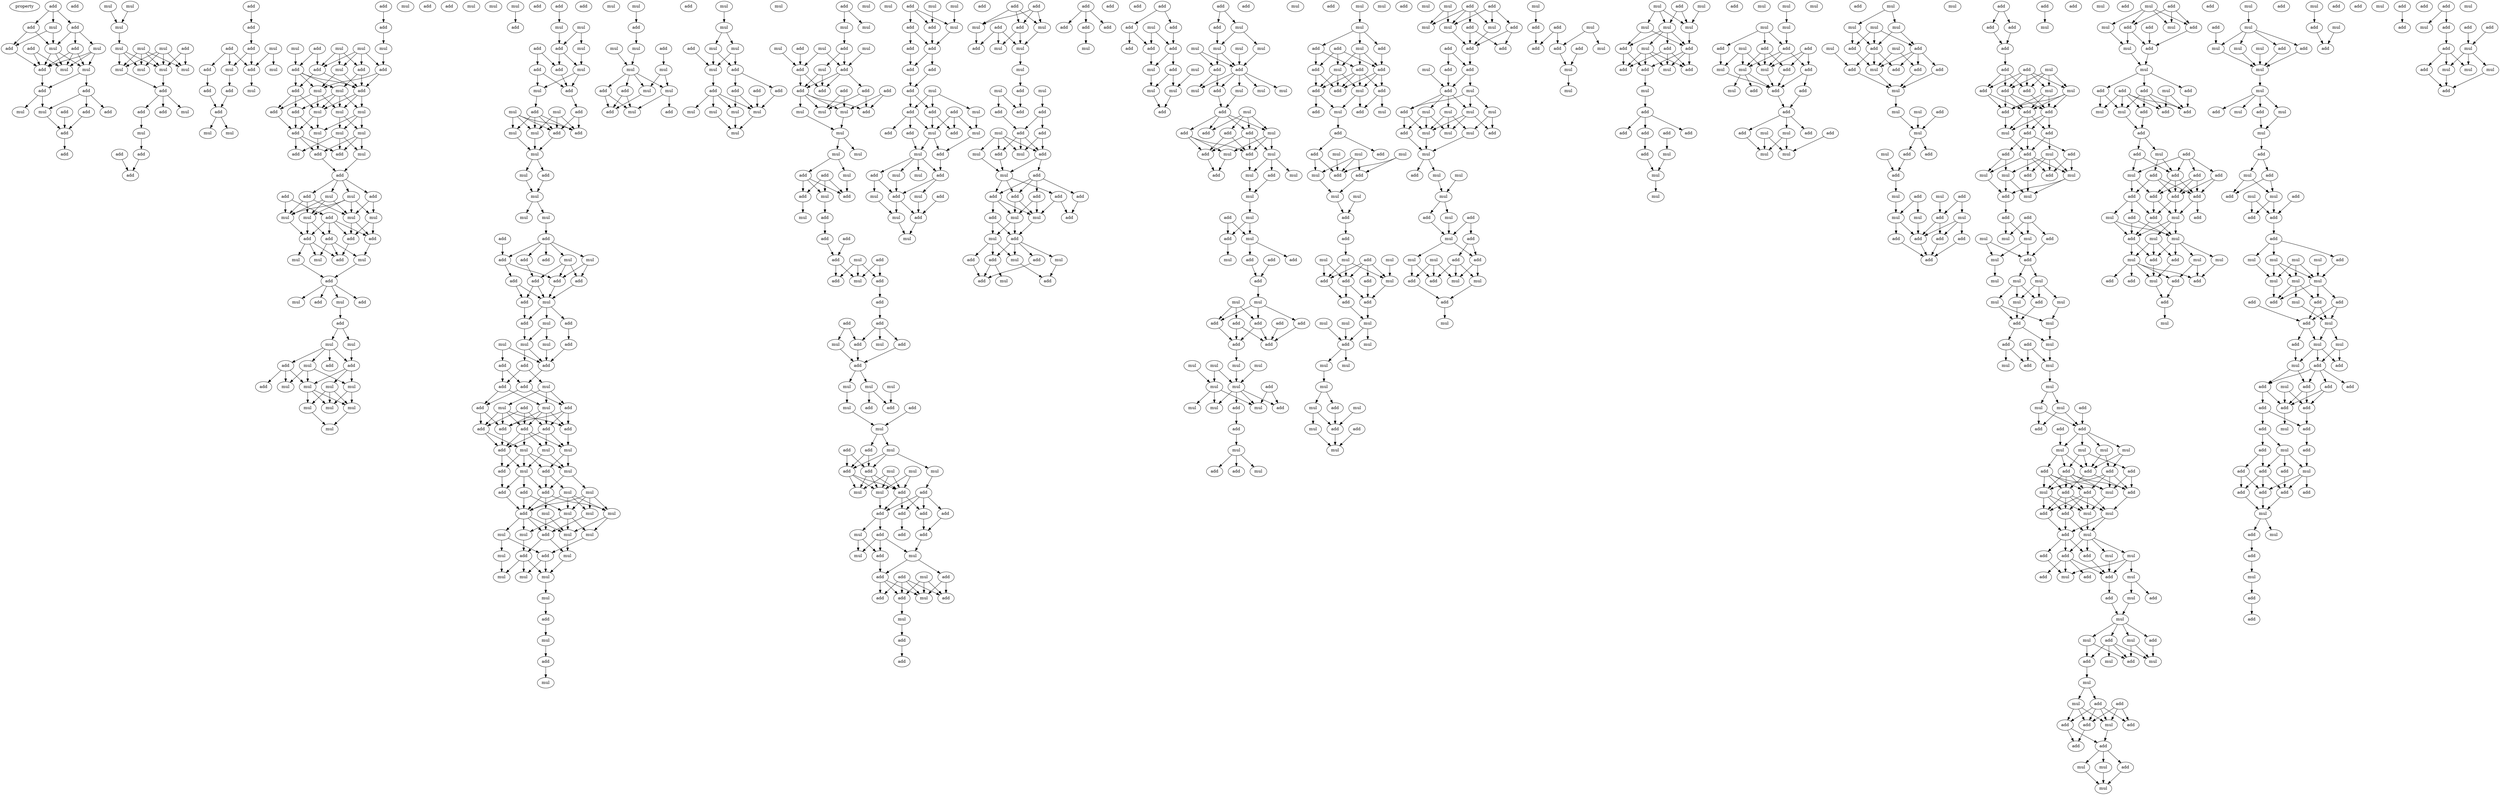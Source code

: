 digraph {
    node [fontcolor=black]
    property [mul=2,lf=1.8]
    0 [ label = add ];
    1 [ label = add ];
    2 [ label = mul ];
    3 [ label = add ];
    4 [ label = add ];
    5 [ label = add ];
    6 [ label = add ];
    7 [ label = mul ];
    8 [ label = mul ];
    9 [ label = add ];
    10 [ label = mul ];
    11 [ label = mul ];
    12 [ label = add ];
    13 [ label = add ];
    14 [ label = add ];
    15 [ label = mul ];
    16 [ label = mul ];
    17 [ label = add ];
    18 [ label = add ];
    19 [ label = add ];
    20 [ label = add ];
    21 [ label = add ];
    22 [ label = mul ];
    23 [ label = mul ];
    24 [ label = mul ];
    25 [ label = mul ];
    26 [ label = mul ];
    27 [ label = mul ];
    28 [ label = add ];
    29 [ label = mul ];
    30 [ label = mul ];
    31 [ label = mul ];
    32 [ label = mul ];
    33 [ label = add ];
    34 [ label = add ];
    35 [ label = add ];
    36 [ label = mul ];
    37 [ label = mul ];
    38 [ label = add ];
    39 [ label = add ];
    40 [ label = add ];
    41 [ label = add ];
    42 [ label = add ];
    43 [ label = add ];
    44 [ label = add ];
    45 [ label = mul ];
    46 [ label = add ];
    47 [ label = add ];
    48 [ label = mul ];
    49 [ label = mul ];
    50 [ label = mul ];
    51 [ label = add ];
    52 [ label = add ];
    53 [ label = add ];
    54 [ label = add ];
    55 [ label = mul ];
    56 [ label = mul ];
    57 [ label = add ];
    58 [ label = mul ];
    59 [ label = add ];
    60 [ label = mul ];
    61 [ label = mul ];
    62 [ label = mul ];
    63 [ label = add ];
    64 [ label = mul ];
    65 [ label = add ];
    66 [ label = add ];
    67 [ label = mul ];
    68 [ label = add ];
    69 [ label = add ];
    70 [ label = add ];
    71 [ label = mul ];
    72 [ label = add ];
    73 [ label = mul ];
    74 [ label = add ];
    75 [ label = mul ];
    76 [ label = mul ];
    77 [ label = mul ];
    78 [ label = add ];
    79 [ label = mul ];
    80 [ label = add ];
    81 [ label = mul ];
    82 [ label = mul ];
    83 [ label = mul ];
    84 [ label = add ];
    85 [ label = add ];
    86 [ label = add ];
    87 [ label = add ];
    88 [ label = add ];
    89 [ label = mul ];
    90 [ label = add ];
    91 [ label = add ];
    92 [ label = mul ];
    93 [ label = mul ];
    94 [ label = mul ];
    95 [ label = mul ];
    96 [ label = add ];
    97 [ label = mul ];
    98 [ label = add ];
    99 [ label = add ];
    100 [ label = add ];
    101 [ label = add ];
    102 [ label = mul ];
    103 [ label = mul ];
    104 [ label = mul ];
    105 [ label = add ];
    106 [ label = add ];
    107 [ label = mul ];
    108 [ label = add ];
    109 [ label = mul ];
    110 [ label = add ];
    111 [ label = add ];
    112 [ label = add ];
    113 [ label = mul ];
    114 [ label = mul ];
    115 [ label = add ];
    116 [ label = mul ];
    117 [ label = add ];
    118 [ label = add ];
    119 [ label = mul ];
    120 [ label = mul ];
    121 [ label = mul ];
    122 [ label = add ];
    123 [ label = mul ];
    124 [ label = mul ];
    125 [ label = mul ];
    126 [ label = mul ];
    127 [ label = mul ];
    128 [ label = mul ];
    129 [ label = mul ];
    130 [ label = mul ];
    131 [ label = add ];
    132 [ label = add ];
    133 [ label = add ];
    134 [ label = mul ];
    135 [ label = mul ];
    136 [ label = add ];
    137 [ label = add ];
    138 [ label = add ];
    139 [ label = mul ];
    140 [ label = mul ];
    141 [ label = add ];
    142 [ label = add ];
    143 [ label = add ];
    144 [ label = mul ];
    145 [ label = add ];
    146 [ label = mul ];
    147 [ label = add ];
    148 [ label = mul ];
    149 [ label = add ];
    150 [ label = mul ];
    151 [ label = add ];
    152 [ label = mul ];
    153 [ label = mul ];
    154 [ label = mul ];
    155 [ label = add ];
    156 [ label = mul ];
    157 [ label = mul ];
    158 [ label = mul ];
    159 [ label = add ];
    160 [ label = add ];
    161 [ label = add ];
    162 [ label = mul ];
    163 [ label = mul ];
    164 [ label = add ];
    165 [ label = add ];
    166 [ label = add ];
    167 [ label = add ];
    168 [ label = add ];
    169 [ label = add ];
    170 [ label = add ];
    171 [ label = mul ];
    172 [ label = mul ];
    173 [ label = add ];
    174 [ label = add ];
    175 [ label = mul ];
    176 [ label = add ];
    177 [ label = mul ];
    178 [ label = mul ];
    179 [ label = add ];
    180 [ label = add ];
    181 [ label = add ];
    182 [ label = add ];
    183 [ label = mul ];
    184 [ label = add ];
    185 [ label = add ];
    186 [ label = mul ];
    187 [ label = mul ];
    188 [ label = add ];
    189 [ label = add ];
    190 [ label = add ];
    191 [ label = add ];
    192 [ label = add ];
    193 [ label = add ];
    194 [ label = add ];
    195 [ label = mul ];
    196 [ label = add ];
    197 [ label = mul ];
    198 [ label = mul ];
    199 [ label = mul ];
    200 [ label = add ];
    201 [ label = add ];
    202 [ label = mul ];
    203 [ label = add ];
    204 [ label = add ];
    205 [ label = add ];
    206 [ label = mul ];
    207 [ label = mul ];
    208 [ label = mul ];
    209 [ label = add ];
    210 [ label = mul ];
    211 [ label = mul ];
    212 [ label = mul ];
    213 [ label = mul ];
    214 [ label = mul ];
    215 [ label = mul ];
    216 [ label = add ];
    217 [ label = mul ];
    218 [ label = add ];
    219 [ label = mul ];
    220 [ label = add ];
    221 [ label = mul ];
    222 [ label = mul ];
    223 [ label = mul ];
    224 [ label = mul ];
    225 [ label = mul ];
    226 [ label = add ];
    227 [ label = mul ];
    228 [ label = mul ];
    229 [ label = mul ];
    230 [ label = add ];
    231 [ label = add ];
    232 [ label = add ];
    233 [ label = mul ];
    234 [ label = add ];
    235 [ label = mul ];
    236 [ label = mul ];
    237 [ label = mul ];
    238 [ label = mul ];
    239 [ label = add ];
    240 [ label = add ];
    241 [ label = mul ];
    242 [ label = mul ];
    243 [ label = mul ];
    244 [ label = add ];
    245 [ label = mul ];
    246 [ label = add ];
    247 [ label = mul ];
    248 [ label = add ];
    249 [ label = mul ];
    250 [ label = mul ];
    251 [ label = add ];
    252 [ label = mul ];
    253 [ label = add ];
    254 [ label = add ];
    255 [ label = add ];
    256 [ label = add ];
    257 [ label = mul ];
    258 [ label = mul ];
    259 [ label = mul ];
    260 [ label = mul ];
    261 [ label = mul ];
    262 [ label = mul ];
    263 [ label = add ];
    264 [ label = mul ];
    265 [ label = mul ];
    266 [ label = mul ];
    267 [ label = mul ];
    268 [ label = add ];
    269 [ label = add ];
    270 [ label = mul ];
    271 [ label = add ];
    272 [ label = add ];
    273 [ label = mul ];
    274 [ label = add ];
    275 [ label = add ];
    276 [ label = add ];
    277 [ label = add ];
    278 [ label = add ];
    279 [ label = mul ];
    280 [ label = mul ];
    281 [ label = add ];
    282 [ label = mul ];
    283 [ label = mul ];
    284 [ label = mul ];
    285 [ label = mul ];
    286 [ label = mul ];
    287 [ label = add ];
    288 [ label = add ];
    289 [ label = add ];
    290 [ label = add ];
    291 [ label = mul ];
    292 [ label = mul ];
    293 [ label = add ];
    294 [ label = add ];
    295 [ label = add ];
    296 [ label = add ];
    297 [ label = add ];
    298 [ label = mul ];
    299 [ label = mul ];
    300 [ label = add ];
    301 [ label = add ];
    302 [ label = mul ];
    303 [ label = add ];
    304 [ label = add ];
    305 [ label = add ];
    306 [ label = add ];
    307 [ label = add ];
    308 [ label = mul ];
    309 [ label = mul ];
    310 [ label = add ];
    311 [ label = mul ];
    312 [ label = mul ];
    313 [ label = mul ];
    314 [ label = mul ];
    315 [ label = add ];
    316 [ label = add ];
    317 [ label = add ];
    318 [ label = mul ];
    319 [ label = add ];
    320 [ label = add ];
    321 [ label = mul ];
    322 [ label = mul ];
    323 [ label = mul ];
    324 [ label = add ];
    325 [ label = add ];
    326 [ label = mul ];
    327 [ label = add ];
    328 [ label = mul ];
    329 [ label = mul ];
    330 [ label = add ];
    331 [ label = add ];
    332 [ label = add ];
    333 [ label = add ];
    334 [ label = add ];
    335 [ label = mul ];
    336 [ label = add ];
    337 [ label = add ];
    338 [ label = add ];
    339 [ label = mul ];
    340 [ label = add ];
    341 [ label = mul ];
    342 [ label = add ];
    343 [ label = add ];
    344 [ label = add ];
    345 [ label = mul ];
    346 [ label = mul ];
    347 [ label = add ];
    348 [ label = add ];
    349 [ label = add ];
    350 [ label = mul ];
    351 [ label = add ];
    352 [ label = mul ];
    353 [ label = add ];
    354 [ label = mul ];
    355 [ label = mul ];
    356 [ label = add ];
    357 [ label = mul ];
    358 [ label = add ];
    359 [ label = add ];
    360 [ label = add ];
    361 [ label = add ];
    362 [ label = add ];
    363 [ label = add ];
    364 [ label = mul ];
    365 [ label = add ];
    366 [ label = add ];
    367 [ label = add ];
    368 [ label = mul ];
    369 [ label = add ];
    370 [ label = add ];
    371 [ label = add ];
    372 [ label = mul ];
    373 [ label = mul ];
    374 [ label = add ];
    375 [ label = mul ];
    376 [ label = add ];
    377 [ label = mul ];
    378 [ label = add ];
    379 [ label = add ];
    380 [ label = mul ];
    381 [ label = add ];
    382 [ label = mul ];
    383 [ label = mul ];
    384 [ label = add ];
    385 [ label = mul ];
    386 [ label = add ];
    387 [ label = mul ];
    388 [ label = add ];
    389 [ label = add ];
    390 [ label = add ];
    391 [ label = add ];
    392 [ label = add ];
    393 [ label = mul ];
    394 [ label = mul ];
    395 [ label = mul ];
    396 [ label = mul ];
    397 [ label = add ];
    398 [ label = mul ];
    399 [ label = mul ];
    400 [ label = mul ];
    401 [ label = add ];
    402 [ label = add ];
    403 [ label = add ];
    404 [ label = add ];
    405 [ label = add ];
    406 [ label = mul ];
    407 [ label = add ];
    408 [ label = add ];
    409 [ label = mul ];
    410 [ label = mul ];
    411 [ label = add ];
    412 [ label = add ];
    413 [ label = mul ];
    414 [ label = add ];
    415 [ label = add ];
    416 [ label = add ];
    417 [ label = add ];
    418 [ label = add ];
    419 [ label = add ];
    420 [ label = add ];
    421 [ label = mul ];
    422 [ label = mul ];
    423 [ label = add ];
    424 [ label = mul ];
    425 [ label = mul ];
    426 [ label = add ];
    427 [ label = add ];
    428 [ label = add ];
    429 [ label = mul ];
    430 [ label = add ];
    431 [ label = mul ];
    432 [ label = add ];
    433 [ label = add ];
    434 [ label = add ];
    435 [ label = add ];
    436 [ label = add ];
    437 [ label = add ];
    438 [ label = add ];
    439 [ label = mul ];
    440 [ label = add ];
    441 [ label = mul ];
    442 [ label = add ];
    443 [ label = add ];
    444 [ label = add ];
    445 [ label = add ];
    446 [ label = add ];
    447 [ label = mul ];
    448 [ label = add ];
    449 [ label = mul ];
    450 [ label = mul ];
    451 [ label = mul ];
    452 [ label = add ];
    453 [ label = add ];
    454 [ label = mul ];
    455 [ label = add ];
    456 [ label = mul ];
    457 [ label = mul ];
    458 [ label = mul ];
    459 [ label = mul ];
    460 [ label = add ];
    461 [ label = add ];
    462 [ label = add ];
    463 [ label = mul ];
    464 [ label = mul ];
    465 [ label = mul ];
    466 [ label = mul ];
    467 [ label = mul ];
    468 [ label = add ];
    469 [ label = add ];
    470 [ label = add ];
    471 [ label = add ];
    472 [ label = add ];
    473 [ label = mul ];
    474 [ label = mul ];
    475 [ label = add ];
    476 [ label = mul ];
    477 [ label = add ];
    478 [ label = add ];
    479 [ label = mul ];
    480 [ label = add ];
    481 [ label = mul ];
    482 [ label = mul ];
    483 [ label = add ];
    484 [ label = mul ];
    485 [ label = add ];
    486 [ label = add ];
    487 [ label = mul ];
    488 [ label = add ];
    489 [ label = add ];
    490 [ label = mul ];
    491 [ label = mul ];
    492 [ label = add ];
    493 [ label = add ];
    494 [ label = mul ];
    495 [ label = mul ];
    496 [ label = add ];
    497 [ label = add ];
    498 [ label = add ];
    499 [ label = add ];
    500 [ label = add ];
    501 [ label = add ];
    502 [ label = add ];
    503 [ label = mul ];
    504 [ label = mul ];
    505 [ label = mul ];
    506 [ label = mul ];
    507 [ label = add ];
    508 [ label = mul ];
    509 [ label = mul ];
    510 [ label = mul ];
    511 [ label = add ];
    512 [ label = mul ];
    513 [ label = add ];
    514 [ label = mul ];
    515 [ label = add ];
    516 [ label = mul ];
    517 [ label = add ];
    518 [ label = mul ];
    519 [ label = add ];
    520 [ label = add ];
    521 [ label = mul ];
    522 [ label = mul ];
    523 [ label = mul ];
    524 [ label = add ];
    525 [ label = add ];
    526 [ label = add ];
    527 [ label = add ];
    528 [ label = add ];
    529 [ label = add ];
    530 [ label = mul ];
    531 [ label = mul ];
    532 [ label = add ];
    533 [ label = add ];
    534 [ label = add ];
    535 [ label = mul ];
    536 [ label = add ];
    537 [ label = mul ];
    538 [ label = add ];
    539 [ label = add ];
    540 [ label = mul ];
    541 [ label = mul ];
    542 [ label = mul ];
    543 [ label = add ];
    544 [ label = add ];
    545 [ label = mul ];
    546 [ label = add ];
    547 [ label = add ];
    548 [ label = mul ];
    549 [ label = mul ];
    550 [ label = mul ];
    551 [ label = add ];
    552 [ label = add ];
    553 [ label = mul ];
    554 [ label = mul ];
    555 [ label = mul ];
    556 [ label = add ];
    557 [ label = add ];
    558 [ label = add ];
    559 [ label = add ];
    560 [ label = mul ];
    561 [ label = add ];
    562 [ label = add ];
    563 [ label = mul ];
    564 [ label = mul ];
    565 [ label = mul ];
    566 [ label = add ];
    567 [ label = mul ];
    568 [ label = mul ];
    569 [ label = mul ];
    570 [ label = mul ];
    571 [ label = add ];
    572 [ label = add ];
    573 [ label = mul ];
    574 [ label = mul ];
    575 [ label = mul ];
    576 [ label = add ];
    577 [ label = add ];
    578 [ label = mul ];
    579 [ label = mul ];
    580 [ label = add ];
    581 [ label = add ];
    582 [ label = mul ];
    583 [ label = mul ];
    584 [ label = mul ];
    585 [ label = add ];
    586 [ label = mul ];
    587 [ label = add ];
    588 [ label = add ];
    589 [ label = add ];
    590 [ label = add ];
    591 [ label = add ];
    592 [ label = add ];
    593 [ label = mul ];
    594 [ label = add ];
    595 [ label = mul ];
    596 [ label = mul ];
    597 [ label = add ];
    598 [ label = mul ];
    599 [ label = mul ];
    600 [ label = mul ];
    601 [ label = add ];
    602 [ label = mul ];
    603 [ label = add ];
    604 [ label = mul ];
    605 [ label = mul ];
    606 [ label = mul ];
    607 [ label = add ];
    608 [ label = mul ];
    609 [ label = mul ];
    610 [ label = mul ];
    611 [ label = add ];
    612 [ label = add ];
    613 [ label = mul ];
    614 [ label = add ];
    615 [ label = mul ];
    616 [ label = mul ];
    617 [ label = add ];
    618 [ label = add ];
    619 [ label = mul ];
    620 [ label = add ];
    621 [ label = mul ];
    622 [ label = mul ];
    623 [ label = add ];
    624 [ label = add ];
    625 [ label = mul ];
    626 [ label = mul ];
    627 [ label = mul ];
    628 [ label = add ];
    629 [ label = add ];
    630 [ label = add ];
    631 [ label = add ];
    632 [ label = mul ];
    633 [ label = add ];
    634 [ label = mul ];
    635 [ label = mul ];
    636 [ label = mul ];
    637 [ label = mul ];
    638 [ label = add ];
    639 [ label = mul ];
    640 [ label = mul ];
    641 [ label = mul ];
    642 [ label = add ];
    643 [ label = mul ];
    644 [ label = add ];
    645 [ label = add ];
    646 [ label = add ];
    647 [ label = add ];
    648 [ label = add ];
    649 [ label = mul ];
    650 [ label = mul ];
    651 [ label = add ];
    652 [ label = add ];
    653 [ label = add ];
    654 [ label = add ];
    655 [ label = add ];
    656 [ label = mul ];
    657 [ label = add ];
    658 [ label = mul ];
    659 [ label = mul ];
    660 [ label = add ];
    661 [ label = mul ];
    662 [ label = mul ];
    663 [ label = mul ];
    664 [ label = mul ];
    665 [ label = add ];
    666 [ label = add ];
    667 [ label = add ];
    668 [ label = add ];
    669 [ label = mul ];
    670 [ label = mul ];
    671 [ label = mul ];
    672 [ label = mul ];
    673 [ label = add ];
    674 [ label = add ];
    675 [ label = add ];
    676 [ label = mul ];
    677 [ label = add ];
    678 [ label = add ];
    679 [ label = add ];
    680 [ label = add ];
    681 [ label = mul ];
    682 [ label = mul ];
    683 [ label = add ];
    684 [ label = add ];
    685 [ label = mul ];
    686 [ label = mul ];
    687 [ label = mul ];
    688 [ label = add ];
    689 [ label = mul ];
    690 [ label = mul ];
    691 [ label = mul ];
    692 [ label = mul ];
    693 [ label = add ];
    694 [ label = add ];
    695 [ label = add ];
    696 [ label = mul ];
    697 [ label = mul ];
    698 [ label = add ];
    699 [ label = add ];
    700 [ label = add ];
    701 [ label = mul ];
    702 [ label = add ];
    703 [ label = mul ];
    704 [ label = mul ];
    705 [ label = mul ];
    706 [ label = mul ];
    707 [ label = add ];
    708 [ label = mul ];
    709 [ label = add ];
    710 [ label = mul ];
    711 [ label = add ];
    712 [ label = add ];
    713 [ label = mul ];
    714 [ label = add ];
    715 [ label = mul ];
    716 [ label = add ];
    717 [ label = mul ];
    718 [ label = mul ];
    719 [ label = mul ];
    720 [ label = add ];
    721 [ label = add ];
    722 [ label = add ];
    723 [ label = add ];
    724 [ label = add ];
    725 [ label = add ];
    726 [ label = add ];
    727 [ label = add ];
    728 [ label = add ];
    729 [ label = mul ];
    730 [ label = add ];
    731 [ label = add ];
    732 [ label = add ];
    733 [ label = mul ];
    734 [ label = add ];
    735 [ label = add ];
    736 [ label = add ];
    737 [ label = mul ];
    738 [ label = add ];
    739 [ label = mul ];
    740 [ label = add ];
    741 [ label = add ];
    742 [ label = add ];
    743 [ label = add ];
    744 [ label = mul ];
    745 [ label = add ];
    746 [ label = add ];
    747 [ label = add ];
    748 [ label = add ];
    749 [ label = add ];
    750 [ label = mul ];
    751 [ label = mul ];
    752 [ label = mul ];
    753 [ label = add ];
    754 [ label = mul ];
    755 [ label = add ];
    756 [ label = add ];
    757 [ label = mul ];
    758 [ label = add ];
    759 [ label = add ];
    760 [ label = mul ];
    761 [ label = add ];
    762 [ label = mul ];
    763 [ label = mul ];
    764 [ label = mul ];
    765 [ label = add ];
    766 [ label = mul ];
    767 [ label = mul ];
    768 [ label = mul ];
    769 [ label = add ];
    770 [ label = mul ];
    771 [ label = mul ];
    772 [ label = mul ];
    773 [ label = mul ];
    774 [ label = add ];
    775 [ label = add ];
    776 [ label = add ];
    777 [ label = mul ];
    778 [ label = mul ];
    779 [ label = mul ];
    780 [ label = add ];
    781 [ label = mul ];
    782 [ label = mul ];
    783 [ label = add ];
    784 [ label = mul ];
    785 [ label = mul ];
    786 [ label = add ];
    787 [ label = add ];
    788 [ label = add ];
    789 [ label = mul ];
    790 [ label = mul ];
    791 [ label = mul ];
    792 [ label = mul ];
    793 [ label = add ];
    794 [ label = add ];
    795 [ label = add ];
    796 [ label = add ];
    797 [ label = add ];
    798 [ label = add ];
    799 [ label = add ];
    800 [ label = add ];
    801 [ label = mul ];
    802 [ label = mul ];
    803 [ label = add ];
    804 [ label = mul ];
    805 [ label = add ];
    806 [ label = mul ];
    807 [ label = mul ];
    808 [ label = add ];
    809 [ label = mul ];
    810 [ label = add ];
    811 [ label = add ];
    812 [ label = add ];
    813 [ label = mul ];
    814 [ label = mul ];
    815 [ label = mul ];
    816 [ label = add ];
    817 [ label = add ];
    818 [ label = add ];
    819 [ label = mul ];
    820 [ label = add ];
    821 [ label = add ];
    822 [ label = mul ];
    823 [ label = mul ];
    824 [ label = add ];
    825 [ label = mul ];
    826 [ label = add ];
    827 [ label = add ];
    828 [ label = mul ];
    829 [ label = mul ];
    830 [ label = add ];
    831 [ label = mul ];
    832 [ label = mul ];
    833 [ label = add ];
    834 [ label = add ];
    835 [ label = add ];
    836 [ label = add ];
    837 [ label = add ];
    838 [ label = mul ];
    839 [ label = add ];
    840 [ label = add ];
    841 [ label = mul ];
    842 [ label = mul ];
    843 [ label = add ];
    844 [ label = mul ];
    845 [ label = add ];
    846 [ label = mul ];
    847 [ label = add ];
    848 [ label = mul ];
    849 [ label = mul ];
    850 [ label = add ];
    851 [ label = add ];
    852 [ label = add ];
    853 [ label = mul ];
    854 [ label = add ];
    855 [ label = add ];
    856 [ label = mul ];
    857 [ label = add ];
    858 [ label = add ];
    859 [ label = add ];
    860 [ label = mul ];
    861 [ label = add ];
    862 [ label = add ];
    863 [ label = mul ];
    864 [ label = add ];
    865 [ label = add ];
    866 [ label = mul ];
    867 [ label = add ];
    868 [ label = add ];
    869 [ label = mul ];
    870 [ label = add ];
    871 [ label = mul ];
    872 [ label = add ];
    873 [ label = add ];
    874 [ label = add ];
    875 [ label = add ];
    876 [ label = add ];
    877 [ label = add ];
    878 [ label = add ];
    879 [ label = add ];
    880 [ label = add ];
    881 [ label = mul ];
    882 [ label = add ];
    883 [ label = add ];
    884 [ label = mul ];
    885 [ label = mul ];
    886 [ label = add ];
    887 [ label = mul ];
    888 [ label = mul ];
    889 [ label = add ];
    890 [ label = mul ];
    891 [ label = mul ];
    892 [ label = add ];
    893 [ label = add ];
    894 [ label = mul ];
    895 [ label = add ];
    896 [ label = add ];
    897 [ label = add ];
    898 [ label = add ];
    899 [ label = mul ];
    900 [ label = mul ];
    901 [ label = add ];
    902 [ label = mul ];
    903 [ label = mul ];
    904 [ label = mul ];
    905 [ label = mul ];
    906 [ label = add ];
    907 [ label = add ];
    908 [ label = mul ];
    909 [ label = mul ];
    910 [ label = add ];
    911 [ label = mul ];
    912 [ label = add ];
    913 [ label = mul ];
    914 [ label = add ];
    915 [ label = mul ];
    916 [ label = add ];
    917 [ label = mul ];
    918 [ label = add ];
    919 [ label = add ];
    920 [ label = mul ];
    921 [ label = add ];
    922 [ label = mul ];
    923 [ label = add ];
    924 [ label = add ];
    925 [ label = add ];
    926 [ label = mul ];
    927 [ label = add ];
    928 [ label = mul ];
    929 [ label = mul ];
    930 [ label = mul ];
    931 [ label = mul ];
    932 [ label = mul ];
    933 [ label = mul ];
    934 [ label = add ];
    935 [ label = mul ];
    936 [ label = add ];
    937 [ label = add ];
    938 [ label = add ];
    939 [ label = mul ];
    940 [ label = add ];
    941 [ label = add ];
    942 [ label = mul ];
    943 [ label = mul ];
    944 [ label = add ];
    945 [ label = add ];
    946 [ label = mul ];
    947 [ label = add ];
    948 [ label = add ];
    949 [ label = mul ];
    950 [ label = add ];
    951 [ label = add ];
    952 [ label = add ];
    953 [ label = add ];
    954 [ label = add ];
    955 [ label = add ];
    956 [ label = add ];
    957 [ label = mul ];
    958 [ label = add ];
    959 [ label = add ];
    960 [ label = mul ];
    961 [ label = add ];
    962 [ label = add ];
    963 [ label = add ];
    964 [ label = mul ];
    965 [ label = add ];
    966 [ label = add ];
    967 [ label = add ];
    968 [ label = add ];
    969 [ label = mul ];
    970 [ label = add ];
    971 [ label = mul ];
    972 [ label = mul ];
    973 [ label = add ];
    974 [ label = mul ];
    975 [ label = add ];
    976 [ label = mul ];
    977 [ label = add ];
    978 [ label = add ];
    979 [ label = add ];
    980 [ label = add ];
    981 [ label = add ];
    982 [ label = mul ];
    983 [ label = add ];
    984 [ label = add ];
    985 [ label = add ];
    986 [ label = add ];
    987 [ label = mul ];
    988 [ label = add ];
    989 [ label = mul ];
    990 [ label = add ];
    991 [ label = add ];
    992 [ label = mul ];
    993 [ label = add ];
    994 [ label = mul ];
    995 [ label = add ];
    996 [ label = mul ];
    997 [ label = mul ];
    998 [ label = add ];
    0 -> 1 [ name = 0 ];
    0 -> 2 [ name = 1 ];
    0 -> 3 [ name = 2 ];
    1 -> 5 [ name = 3 ];
    1 -> 7 [ name = 4 ];
    1 -> 8 [ name = 5 ];
    2 -> 6 [ name = 6 ];
    2 -> 7 [ name = 7 ];
    3 -> 6 [ name = 8 ];
    3 -> 7 [ name = 9 ];
    4 -> 9 [ name = 10 ];
    4 -> 10 [ name = 11 ];
    5 -> 9 [ name = 12 ];
    5 -> 10 [ name = 13 ];
    5 -> 11 [ name = 14 ];
    6 -> 9 [ name = 15 ];
    7 -> 9 [ name = 16 ];
    7 -> 10 [ name = 17 ];
    7 -> 11 [ name = 18 ];
    8 -> 9 [ name = 19 ];
    8 -> 10 [ name = 20 ];
    8 -> 11 [ name = 21 ];
    9 -> 12 [ name = 22 ];
    11 -> 12 [ name = 23 ];
    11 -> 13 [ name = 24 ];
    12 -> 15 [ name = 25 ];
    12 -> 16 [ name = 26 ];
    13 -> 14 [ name = 27 ];
    13 -> 16 [ name = 28 ];
    13 -> 17 [ name = 29 ];
    16 -> 19 [ name = 30 ];
    17 -> 19 [ name = 31 ];
    18 -> 19 [ name = 32 ];
    19 -> 21 [ name = 33 ];
    22 -> 24 [ name = 34 ];
    23 -> 24 [ name = 35 ];
    24 -> 25 [ name = 36 ];
    25 -> 29 [ name = 37 ];
    25 -> 30 [ name = 38 ];
    25 -> 32 [ name = 39 ];
    26 -> 29 [ name = 40 ];
    26 -> 30 [ name = 41 ];
    26 -> 31 [ name = 42 ];
    26 -> 32 [ name = 43 ];
    27 -> 29 [ name = 44 ];
    27 -> 30 [ name = 45 ];
    27 -> 31 [ name = 46 ];
    27 -> 32 [ name = 47 ];
    28 -> 29 [ name = 48 ];
    28 -> 31 [ name = 49 ];
    29 -> 33 [ name = 50 ];
    30 -> 33 [ name = 51 ];
    33 -> 34 [ name = 52 ];
    33 -> 35 [ name = 53 ];
    33 -> 36 [ name = 54 ];
    34 -> 37 [ name = 55 ];
    37 -> 39 [ name = 56 ];
    38 -> 40 [ name = 57 ];
    39 -> 40 [ name = 58 ];
    41 -> 42 [ name = 59 ];
    42 -> 44 [ name = 60 ];
    43 -> 46 [ name = 61 ];
    43 -> 47 [ name = 62 ];
    43 -> 49 [ name = 63 ];
    44 -> 47 [ name = 64 ];
    44 -> 49 [ name = 65 ];
    45 -> 47 [ name = 66 ];
    45 -> 48 [ name = 67 ];
    46 -> 52 [ name = 68 ];
    47 -> 50 [ name = 69 ];
    49 -> 51 [ name = 70 ];
    51 -> 53 [ name = 71 ];
    52 -> 53 [ name = 72 ];
    53 -> 56 [ name = 73 ];
    53 -> 58 [ name = 74 ];
    54 -> 59 [ name = 75 ];
    59 -> 61 [ name = 76 ];
    60 -> 65 [ name = 77 ];
    60 -> 66 [ name = 78 ];
    60 -> 67 [ name = 79 ];
    60 -> 69 [ name = 80 ];
    61 -> 66 [ name = 81 ];
    62 -> 65 [ name = 82 ];
    62 -> 67 [ name = 83 ];
    62 -> 69 [ name = 84 ];
    63 -> 68 [ name = 85 ];
    63 -> 69 [ name = 86 ];
    64 -> 68 [ name = 87 ];
    65 -> 70 [ name = 88 ];
    65 -> 73 [ name = 89 ];
    66 -> 70 [ name = 90 ];
    66 -> 71 [ name = 91 ];
    67 -> 70 [ name = 92 ];
    67 -> 71 [ name = 93 ];
    68 -> 70 [ name = 94 ];
    68 -> 71 [ name = 95 ];
    68 -> 72 [ name = 96 ];
    68 -> 73 [ name = 97 ];
    69 -> 70 [ name = 98 ];
    69 -> 72 [ name = 99 ];
    70 -> 75 [ name = 100 ];
    70 -> 76 [ name = 101 ];
    70 -> 77 [ name = 102 ];
    71 -> 75 [ name = 103 ];
    71 -> 77 [ name = 104 ];
    71 -> 78 [ name = 105 ];
    72 -> 74 [ name = 106 ];
    72 -> 75 [ name = 107 ];
    72 -> 78 [ name = 108 ];
    73 -> 74 [ name = 109 ];
    73 -> 75 [ name = 110 ];
    73 -> 76 [ name = 111 ];
    73 -> 77 [ name = 112 ];
    74 -> 80 [ name = 113 ];
    74 -> 81 [ name = 114 ];
    75 -> 80 [ name = 115 ];
    75 -> 81 [ name = 116 ];
    76 -> 79 [ name = 117 ];
    76 -> 81 [ name = 118 ];
    76 -> 82 [ name = 119 ];
    77 -> 79 [ name = 120 ];
    77 -> 82 [ name = 121 ];
    78 -> 80 [ name = 122 ];
    79 -> 83 [ name = 123 ];
    79 -> 85 [ name = 124 ];
    79 -> 86 [ name = 125 ];
    80 -> 84 [ name = 126 ];
    80 -> 85 [ name = 127 ];
    80 -> 86 [ name = 128 ];
    81 -> 85 [ name = 129 ];
    82 -> 83 [ name = 130 ];
    82 -> 84 [ name = 131 ];
    82 -> 86 [ name = 132 ];
    83 -> 87 [ name = 133 ];
    85 -> 87 [ name = 134 ];
    87 -> 89 [ name = 135 ];
    87 -> 90 [ name = 136 ];
    87 -> 91 [ name = 137 ];
    87 -> 92 [ name = 138 ];
    88 -> 94 [ name = 139 ];
    88 -> 96 [ name = 140 ];
    89 -> 93 [ name = 141 ];
    89 -> 94 [ name = 142 ];
    89 -> 95 [ name = 143 ];
    89 -> 97 [ name = 144 ];
    90 -> 93 [ name = 145 ];
    90 -> 95 [ name = 146 ];
    91 -> 93 [ name = 147 ];
    91 -> 94 [ name = 148 ];
    91 -> 97 [ name = 149 ];
    92 -> 93 [ name = 150 ];
    92 -> 94 [ name = 151 ];
    92 -> 97 [ name = 152 ];
    93 -> 99 [ name = 153 ];
    93 -> 101 [ name = 154 ];
    94 -> 98 [ name = 155 ];
    95 -> 99 [ name = 156 ];
    95 -> 101 [ name = 157 ];
    96 -> 98 [ name = 158 ];
    96 -> 99 [ name = 159 ];
    96 -> 100 [ name = 160 ];
    96 -> 101 [ name = 161 ];
    97 -> 98 [ name = 162 ];
    97 -> 100 [ name = 163 ];
    98 -> 102 [ name = 164 ];
    98 -> 103 [ name = 165 ];
    98 -> 105 [ name = 166 ];
    99 -> 104 [ name = 167 ];
    100 -> 102 [ name = 168 ];
    100 -> 104 [ name = 169 ];
    100 -> 105 [ name = 170 ];
    101 -> 105 [ name = 171 ];
    103 -> 106 [ name = 172 ];
    104 -> 106 [ name = 173 ];
    106 -> 107 [ name = 174 ];
    106 -> 108 [ name = 175 ];
    106 -> 109 [ name = 176 ];
    106 -> 111 [ name = 177 ];
    109 -> 112 [ name = 178 ];
    112 -> 113 [ name = 179 ];
    112 -> 114 [ name = 180 ];
    113 -> 118 [ name = 181 ];
    114 -> 115 [ name = 182 ];
    114 -> 116 [ name = 183 ];
    114 -> 117 [ name = 184 ];
    114 -> 118 [ name = 185 ];
    116 -> 119 [ name = 186 ];
    116 -> 121 [ name = 187 ];
    116 -> 123 [ name = 188 ];
    117 -> 121 [ name = 189 ];
    117 -> 122 [ name = 190 ];
    117 -> 123 [ name = 191 ];
    118 -> 119 [ name = 192 ];
    118 -> 120 [ name = 193 ];
    118 -> 121 [ name = 194 ];
    119 -> 124 [ name = 195 ];
    119 -> 125 [ name = 196 ];
    120 -> 124 [ name = 197 ];
    120 -> 125 [ name = 198 ];
    120 -> 126 [ name = 199 ];
    121 -> 124 [ name = 200 ];
    121 -> 125 [ name = 201 ];
    121 -> 126 [ name = 202 ];
    124 -> 127 [ name = 203 ];
    126 -> 127 [ name = 204 ];
    130 -> 132 [ name = 205 ];
    133 -> 135 [ name = 206 ];
    134 -> 136 [ name = 207 ];
    134 -> 139 [ name = 208 ];
    135 -> 136 [ name = 209 ];
    136 -> 140 [ name = 210 ];
    136 -> 142 [ name = 211 ];
    138 -> 141 [ name = 212 ];
    138 -> 142 [ name = 213 ];
    139 -> 140 [ name = 214 ];
    140 -> 143 [ name = 215 ];
    140 -> 144 [ name = 216 ];
    141 -> 143 [ name = 217 ];
    141 -> 144 [ name = 218 ];
    142 -> 143 [ name = 219 ];
    143 -> 145 [ name = 220 ];
    144 -> 147 [ name = 221 ];
    145 -> 149 [ name = 222 ];
    145 -> 151 [ name = 223 ];
    146 -> 149 [ name = 224 ];
    146 -> 151 [ name = 225 ];
    146 -> 152 [ name = 226 ];
    147 -> 149 [ name = 227 ];
    147 -> 150 [ name = 228 ];
    147 -> 151 [ name = 229 ];
    147 -> 152 [ name = 230 ];
    148 -> 149 [ name = 231 ];
    148 -> 150 [ name = 232 ];
    148 -> 151 [ name = 233 ];
    148 -> 152 [ name = 234 ];
    150 -> 153 [ name = 235 ];
    151 -> 153 [ name = 236 ];
    152 -> 153 [ name = 237 ];
    153 -> 154 [ name = 238 ];
    153 -> 155 [ name = 239 ];
    154 -> 156 [ name = 240 ];
    155 -> 156 [ name = 241 ];
    156 -> 157 [ name = 242 ];
    156 -> 158 [ name = 243 ];
    158 -> 159 [ name = 244 ];
    159 -> 161 [ name = 245 ];
    159 -> 162 [ name = 246 ];
    159 -> 163 [ name = 247 ];
    159 -> 164 [ name = 248 ];
    159 -> 165 [ name = 249 ];
    160 -> 161 [ name = 250 ];
    161 -> 166 [ name = 251 ];
    161 -> 167 [ name = 252 ];
    162 -> 166 [ name = 253 ];
    162 -> 168 [ name = 254 ];
    163 -> 166 [ name = 255 ];
    163 -> 168 [ name = 256 ];
    163 -> 169 [ name = 257 ];
    164 -> 169 [ name = 258 ];
    166 -> 171 [ name = 259 ];
    167 -> 170 [ name = 260 ];
    167 -> 171 [ name = 261 ];
    168 -> 171 [ name = 262 ];
    169 -> 170 [ name = 263 ];
    169 -> 171 [ name = 264 ];
    170 -> 173 [ name = 265 ];
    171 -> 172 [ name = 266 ];
    171 -> 173 [ name = 267 ];
    171 -> 174 [ name = 268 ];
    172 -> 177 [ name = 269 ];
    172 -> 178 [ name = 270 ];
    173 -> 178 [ name = 271 ];
    174 -> 176 [ name = 272 ];
    175 -> 179 [ name = 273 ];
    175 -> 180 [ name = 274 ];
    176 -> 179 [ name = 275 ];
    177 -> 179 [ name = 276 ];
    178 -> 179 [ name = 277 ];
    178 -> 181 [ name = 278 ];
    179 -> 184 [ name = 279 ];
    180 -> 182 [ name = 280 ];
    180 -> 184 [ name = 281 ];
    181 -> 182 [ name = 282 ];
    181 -> 183 [ name = 283 ];
    182 -> 185 [ name = 284 ];
    182 -> 187 [ name = 285 ];
    183 -> 186 [ name = 286 ];
    183 -> 187 [ name = 287 ];
    183 -> 188 [ name = 288 ];
    184 -> 185 [ name = 289 ];
    184 -> 188 [ name = 290 ];
    185 -> 191 [ name = 291 ];
    185 -> 194 [ name = 292 ];
    186 -> 190 [ name = 293 ];
    186 -> 191 [ name = 294 ];
    186 -> 192 [ name = 295 ];
    186 -> 194 [ name = 296 ];
    187 -> 190 [ name = 297 ];
    187 -> 192 [ name = 298 ];
    187 -> 193 [ name = 299 ];
    187 -> 194 [ name = 300 ];
    188 -> 192 [ name = 301 ];
    188 -> 193 [ name = 302 ];
    188 -> 194 [ name = 303 ];
    189 -> 190 [ name = 304 ];
    189 -> 191 [ name = 305 ];
    189 -> 193 [ name = 306 ];
    190 -> 195 [ name = 307 ];
    190 -> 196 [ name = 308 ];
    190 -> 197 [ name = 309 ];
    190 -> 198 [ name = 310 ];
    191 -> 196 [ name = 311 ];
    191 -> 198 [ name = 312 ];
    192 -> 197 [ name = 313 ];
    193 -> 195 [ name = 314 ];
    193 -> 196 [ name = 315 ];
    193 -> 197 [ name = 316 ];
    194 -> 196 [ name = 317 ];
    195 -> 199 [ name = 318 ];
    195 -> 202 [ name = 319 ];
    196 -> 199 [ name = 320 ];
    196 -> 200 [ name = 321 ];
    197 -> 201 [ name = 322 ];
    197 -> 202 [ name = 323 ];
    198 -> 199 [ name = 324 ];
    198 -> 200 [ name = 325 ];
    198 -> 201 [ name = 326 ];
    198 -> 202 [ name = 327 ];
    199 -> 203 [ name = 328 ];
    199 -> 204 [ name = 329 ];
    199 -> 205 [ name = 330 ];
    200 -> 203 [ name = 331 ];
    201 -> 204 [ name = 332 ];
    201 -> 206 [ name = 333 ];
    202 -> 204 [ name = 334 ];
    202 -> 207 [ name = 335 ];
    203 -> 209 [ name = 336 ];
    204 -> 209 [ name = 337 ];
    204 -> 210 [ name = 338 ];
    204 -> 211 [ name = 339 ];
    205 -> 209 [ name = 340 ];
    205 -> 212 [ name = 341 ];
    206 -> 208 [ name = 342 ];
    206 -> 209 [ name = 343 ];
    206 -> 210 [ name = 344 ];
    206 -> 212 [ name = 345 ];
    207 -> 208 [ name = 346 ];
    207 -> 209 [ name = 347 ];
    207 -> 210 [ name = 348 ];
    207 -> 212 [ name = 349 ];
    208 -> 216 [ name = 350 ];
    209 -> 213 [ name = 351 ];
    209 -> 214 [ name = 352 ];
    209 -> 215 [ name = 353 ];
    209 -> 216 [ name = 354 ];
    210 -> 215 [ name = 355 ];
    210 -> 217 [ name = 356 ];
    211 -> 215 [ name = 357 ];
    211 -> 216 [ name = 358 ];
    212 -> 214 [ name = 359 ];
    212 -> 215 [ name = 360 ];
    212 -> 217 [ name = 361 ];
    213 -> 219 [ name = 362 ];
    213 -> 220 [ name = 363 ];
    214 -> 218 [ name = 364 ];
    215 -> 221 [ name = 365 ];
    216 -> 218 [ name = 366 ];
    216 -> 221 [ name = 367 ];
    217 -> 220 [ name = 368 ];
    218 -> 222 [ name = 369 ];
    218 -> 223 [ name = 370 ];
    218 -> 224 [ name = 371 ];
    219 -> 223 [ name = 372 ];
    220 -> 222 [ name = 373 ];
    220 -> 224 [ name = 374 ];
    221 -> 224 [ name = 375 ];
    224 -> 225 [ name = 376 ];
    225 -> 226 [ name = 377 ];
    226 -> 229 [ name = 378 ];
    228 -> 231 [ name = 379 ];
    229 -> 232 [ name = 380 ];
    231 -> 233 [ name = 381 ];
    232 -> 236 [ name = 382 ];
    233 -> 238 [ name = 383 ];
    234 -> 237 [ name = 384 ];
    235 -> 238 [ name = 385 ];
    237 -> 241 [ name = 386 ];
    237 -> 242 [ name = 387 ];
    238 -> 239 [ name = 388 ];
    238 -> 240 [ name = 389 ];
    238 -> 241 [ name = 390 ];
    238 -> 242 [ name = 391 ];
    239 -> 245 [ name = 392 ];
    239 -> 246 [ name = 393 ];
    240 -> 245 [ name = 394 ];
    240 -> 246 [ name = 395 ];
    241 -> 244 [ name = 396 ];
    241 -> 245 [ name = 397 ];
    242 -> 246 [ name = 398 ];
    243 -> 247 [ name = 399 ];
    247 -> 249 [ name = 400 ];
    247 -> 250 [ name = 401 ];
    248 -> 252 [ name = 402 ];
    249 -> 251 [ name = 403 ];
    249 -> 252 [ name = 404 ];
    250 -> 251 [ name = 405 ];
    250 -> 252 [ name = 406 ];
    251 -> 255 [ name = 407 ];
    251 -> 256 [ name = 408 ];
    252 -> 254 [ name = 409 ];
    253 -> 260 [ name = 410 ];
    254 -> 257 [ name = 411 ];
    254 -> 258 [ name = 412 ];
    254 -> 259 [ name = 413 ];
    254 -> 260 [ name = 414 ];
    255 -> 259 [ name = 415 ];
    255 -> 260 [ name = 416 ];
    256 -> 260 [ name = 417 ];
    257 -> 262 [ name = 418 ];
    259 -> 262 [ name = 419 ];
    260 -> 262 [ name = 420 ];
    263 -> 264 [ name = 421 ];
    263 -> 265 [ name = 422 ];
    264 -> 268 [ name = 423 ];
    266 -> 271 [ name = 424 ];
    266 -> 272 [ name = 425 ];
    267 -> 271 [ name = 426 ];
    268 -> 272 [ name = 427 ];
    268 -> 273 [ name = 428 ];
    269 -> 271 [ name = 429 ];
    270 -> 272 [ name = 430 ];
    271 -> 276 [ name = 431 ];
    271 -> 278 [ name = 432 ];
    272 -> 274 [ name = 433 ];
    272 -> 276 [ name = 434 ];
    272 -> 278 [ name = 435 ];
    273 -> 276 [ name = 436 ];
    273 -> 278 [ name = 437 ];
    274 -> 279 [ name = 438 ];
    274 -> 281 [ name = 439 ];
    275 -> 279 [ name = 440 ];
    275 -> 282 [ name = 441 ];
    277 -> 281 [ name = 442 ];
    277 -> 282 [ name = 443 ];
    278 -> 279 [ name = 444 ];
    278 -> 280 [ name = 445 ];
    278 -> 281 [ name = 446 ];
    278 -> 282 [ name = 447 ];
    280 -> 283 [ name = 448 ];
    282 -> 283 [ name = 449 ];
    283 -> 284 [ name = 450 ];
    283 -> 285 [ name = 451 ];
    284 -> 286 [ name = 452 ];
    284 -> 287 [ name = 453 ];
    286 -> 290 [ name = 454 ];
    287 -> 289 [ name = 455 ];
    287 -> 290 [ name = 456 ];
    287 -> 291 [ name = 457 ];
    288 -> 289 [ name = 458 ];
    288 -> 290 [ name = 459 ];
    288 -> 291 [ name = 460 ];
    289 -> 292 [ name = 461 ];
    291 -> 293 [ name = 462 ];
    293 -> 295 [ name = 463 ];
    294 -> 296 [ name = 464 ];
    295 -> 296 [ name = 465 ];
    296 -> 300 [ name = 466 ];
    296 -> 302 [ name = 467 ];
    297 -> 301 [ name = 468 ];
    297 -> 302 [ name = 469 ];
    298 -> 300 [ name = 470 ];
    298 -> 301 [ name = 471 ];
    298 -> 302 [ name = 472 ];
    301 -> 303 [ name = 473 ];
    303 -> 304 [ name = 474 ];
    304 -> 306 [ name = 475 ];
    304 -> 307 [ name = 476 ];
    304 -> 309 [ name = 477 ];
    305 -> 307 [ name = 478 ];
    305 -> 308 [ name = 479 ];
    306 -> 310 [ name = 480 ];
    307 -> 310 [ name = 481 ];
    308 -> 310 [ name = 482 ];
    310 -> 311 [ name = 483 ];
    310 -> 313 [ name = 484 ];
    311 -> 314 [ name = 485 ];
    312 -> 317 [ name = 486 ];
    313 -> 316 [ name = 487 ];
    313 -> 317 [ name = 488 ];
    314 -> 318 [ name = 489 ];
    315 -> 318 [ name = 490 ];
    318 -> 320 [ name = 491 ];
    318 -> 321 [ name = 492 ];
    319 -> 324 [ name = 493 ];
    319 -> 325 [ name = 494 ];
    320 -> 324 [ name = 495 ];
    320 -> 325 [ name = 496 ];
    321 -> 323 [ name = 497 ];
    321 -> 324 [ name = 498 ];
    321 -> 325 [ name = 499 ];
    322 -> 329 [ name = 500 ];
    322 -> 330 [ name = 501 ];
    323 -> 327 [ name = 502 ];
    324 -> 328 [ name = 503 ];
    324 -> 329 [ name = 504 ];
    324 -> 330 [ name = 505 ];
    325 -> 328 [ name = 506 ];
    325 -> 329 [ name = 507 ];
    325 -> 330 [ name = 508 ];
    326 -> 328 [ name = 509 ];
    326 -> 329 [ name = 510 ];
    326 -> 330 [ name = 511 ];
    327 -> 331 [ name = 512 ];
    327 -> 332 [ name = 513 ];
    327 -> 333 [ name = 514 ];
    327 -> 334 [ name = 515 ];
    329 -> 334 [ name = 516 ];
    330 -> 332 [ name = 517 ];
    330 -> 333 [ name = 518 ];
    330 -> 334 [ name = 519 ];
    331 -> 336 [ name = 520 ];
    332 -> 336 [ name = 521 ];
    333 -> 337 [ name = 522 ];
    334 -> 335 [ name = 523 ];
    334 -> 338 [ name = 524 ];
    335 -> 339 [ name = 525 ];
    335 -> 340 [ name = 526 ];
    336 -> 341 [ name = 527 ];
    338 -> 339 [ name = 528 ];
    338 -> 340 [ name = 529 ];
    338 -> 341 [ name = 530 ];
    340 -> 343 [ name = 531 ];
    341 -> 342 [ name = 532 ];
    341 -> 343 [ name = 533 ];
    342 -> 346 [ name = 534 ];
    342 -> 347 [ name = 535 ];
    343 -> 346 [ name = 536 ];
    343 -> 348 [ name = 537 ];
    343 -> 349 [ name = 538 ];
    344 -> 346 [ name = 539 ];
    344 -> 347 [ name = 540 ];
    344 -> 348 [ name = 541 ];
    344 -> 349 [ name = 542 ];
    345 -> 346 [ name = 543 ];
    345 -> 347 [ name = 544 ];
    345 -> 349 [ name = 545 ];
    349 -> 350 [ name = 546 ];
    350 -> 351 [ name = 547 ];
    351 -> 353 [ name = 548 ];
    354 -> 359 [ name = 549 ];
    355 -> 357 [ name = 550 ];
    356 -> 357 [ name = 551 ];
    356 -> 358 [ name = 552 ];
    356 -> 359 [ name = 553 ];
    357 -> 360 [ name = 554 ];
    358 -> 360 [ name = 555 ];
    358 -> 361 [ name = 556 ];
    359 -> 360 [ name = 557 ];
    360 -> 362 [ name = 558 ];
    360 -> 363 [ name = 559 ];
    361 -> 362 [ name = 560 ];
    362 -> 365 [ name = 561 ];
    363 -> 365 [ name = 562 ];
    364 -> 366 [ name = 563 ];
    364 -> 367 [ name = 564 ];
    364 -> 368 [ name = 565 ];
    365 -> 366 [ name = 566 ];
    365 -> 367 [ name = 567 ];
    366 -> 373 [ name = 568 ];
    366 -> 374 [ name = 569 ];
    367 -> 370 [ name = 570 ];
    367 -> 371 [ name = 571 ];
    367 -> 373 [ name = 572 ];
    368 -> 372 [ name = 573 ];
    369 -> 372 [ name = 574 ];
    369 -> 373 [ name = 575 ];
    369 -> 374 [ name = 576 ];
    371 -> 375 [ name = 577 ];
    372 -> 376 [ name = 578 ];
    373 -> 375 [ name = 579 ];
    373 -> 376 [ name = 580 ];
    375 -> 377 [ name = 581 ];
    375 -> 378 [ name = 582 ];
    375 -> 379 [ name = 583 ];
    375 -> 380 [ name = 584 ];
    376 -> 378 [ name = 585 ];
    377 -> 381 [ name = 586 ];
    378 -> 381 [ name = 587 ];
    378 -> 383 [ name = 588 ];
    379 -> 381 [ name = 589 ];
    379 -> 382 [ name = 590 ];
    381 -> 385 [ name = 591 ];
    381 -> 386 [ name = 592 ];
    382 -> 385 [ name = 593 ];
    383 -> 386 [ name = 594 ];
    384 -> 386 [ name = 595 ];
    385 -> 387 [ name = 596 ];
    386 -> 387 [ name = 597 ];
    389 -> 392 [ name = 598 ];
    389 -> 393 [ name = 599 ];
    389 -> 394 [ name = 600 ];
    390 -> 392 [ name = 601 ];
    390 -> 393 [ name = 602 ];
    390 -> 394 [ name = 603 ];
    391 -> 395 [ name = 604 ];
    391 -> 396 [ name = 605 ];
    391 -> 397 [ name = 606 ];
    392 -> 395 [ name = 607 ];
    392 -> 396 [ name = 608 ];
    393 -> 395 [ name = 609 ];
    394 -> 397 [ name = 610 ];
    395 -> 398 [ name = 611 ];
    398 -> 401 [ name = 612 ];
    399 -> 403 [ name = 613 ];
    399 -> 404 [ name = 614 ];
    400 -> 402 [ name = 615 ];
    401 -> 404 [ name = 616 ];
    402 -> 405 [ name = 617 ];
    402 -> 407 [ name = 618 ];
    403 -> 405 [ name = 619 ];
    405 -> 408 [ name = 620 ];
    405 -> 409 [ name = 621 ];
    405 -> 411 [ name = 622 ];
    406 -> 408 [ name = 623 ];
    406 -> 409 [ name = 624 ];
    406 -> 410 [ name = 625 ];
    406 -> 411 [ name = 626 ];
    407 -> 408 [ name = 627 ];
    407 -> 409 [ name = 628 ];
    408 -> 412 [ name = 629 ];
    408 -> 413 [ name = 630 ];
    410 -> 413 [ name = 631 ];
    411 -> 413 [ name = 632 ];
    412 -> 414 [ name = 633 ];
    412 -> 415 [ name = 634 ];
    412 -> 416 [ name = 635 ];
    412 -> 417 [ name = 636 ];
    413 -> 415 [ name = 637 ];
    413 -> 417 [ name = 638 ];
    413 -> 418 [ name = 639 ];
    414 -> 420 [ name = 640 ];
    415 -> 421 [ name = 641 ];
    415 -> 422 [ name = 642 ];
    416 -> 421 [ name = 643 ];
    416 -> 422 [ name = 644 ];
    417 -> 419 [ name = 645 ];
    417 -> 421 [ name = 646 ];
    417 -> 422 [ name = 647 ];
    418 -> 420 [ name = 648 ];
    418 -> 421 [ name = 649 ];
    419 -> 423 [ name = 650 ];
    419 -> 424 [ name = 651 ];
    421 -> 423 [ name = 652 ];
    422 -> 423 [ name = 653 ];
    422 -> 424 [ name = 654 ];
    423 -> 425 [ name = 655 ];
    423 -> 426 [ name = 656 ];
    423 -> 428 [ name = 657 ];
    423 -> 429 [ name = 658 ];
    424 -> 425 [ name = 659 ];
    424 -> 427 [ name = 660 ];
    424 -> 428 [ name = 661 ];
    425 -> 432 [ name = 662 ];
    426 -> 430 [ name = 663 ];
    427 -> 430 [ name = 664 ];
    428 -> 430 [ name = 665 ];
    428 -> 431 [ name = 666 ];
    429 -> 432 [ name = 667 ];
    433 -> 435 [ name = 668 ];
    433 -> 436 [ name = 669 ];
    433 -> 438 [ name = 670 ];
    436 -> 439 [ name = 671 ];
    440 -> 442 [ name = 672 ];
    440 -> 443 [ name = 673 ];
    441 -> 445 [ name = 674 ];
    441 -> 446 [ name = 675 ];
    442 -> 444 [ name = 676 ];
    442 -> 446 [ name = 677 ];
    443 -> 445 [ name = 678 ];
    445 -> 447 [ name = 679 ];
    445 -> 448 [ name = 680 ];
    446 -> 447 [ name = 681 ];
    447 -> 451 [ name = 682 ];
    448 -> 450 [ name = 683 ];
    448 -> 451 [ name = 684 ];
    449 -> 450 [ name = 685 ];
    450 -> 453 [ name = 686 ];
    451 -> 453 [ name = 687 ];
    452 -> 454 [ name = 688 ];
    452 -> 455 [ name = 689 ];
    454 -> 457 [ name = 690 ];
    454 -> 459 [ name = 691 ];
    455 -> 457 [ name = 692 ];
    456 -> 460 [ name = 693 ];
    456 -> 461 [ name = 694 ];
    457 -> 460 [ name = 695 ];
    457 -> 461 [ name = 696 ];
    458 -> 460 [ name = 697 ];
    459 -> 460 [ name = 698 ];
    460 -> 462 [ name = 699 ];
    460 -> 463 [ name = 700 ];
    460 -> 464 [ name = 701 ];
    460 -> 465 [ name = 702 ];
    460 -> 466 [ name = 703 ];
    461 -> 462 [ name = 704 ];
    461 -> 463 [ name = 705 ];
    462 -> 468 [ name = 706 ];
    465 -> 468 [ name = 707 ];
    467 -> 469 [ name = 708 ];
    467 -> 471 [ name = 709 ];
    467 -> 472 [ name = 710 ];
    467 -> 473 [ name = 711 ];
    468 -> 469 [ name = 712 ];
    468 -> 470 [ name = 713 ];
    468 -> 472 [ name = 714 ];
    468 -> 473 [ name = 715 ];
    470 -> 474 [ name = 716 ];
    470 -> 475 [ name = 717 ];
    470 -> 477 [ name = 718 ];
    471 -> 475 [ name = 719 ];
    471 -> 477 [ name = 720 ];
    472 -> 475 [ name = 721 ];
    472 -> 476 [ name = 722 ];
    472 -> 477 [ name = 723 ];
    473 -> 474 [ name = 724 ];
    473 -> 475 [ name = 725 ];
    473 -> 476 [ name = 726 ];
    474 -> 478 [ name = 727 ];
    475 -> 479 [ name = 728 ];
    476 -> 479 [ name = 729 ];
    476 -> 480 [ name = 730 ];
    476 -> 481 [ name = 731 ];
    477 -> 478 [ name = 732 ];
    479 -> 482 [ name = 733 ];
    480 -> 482 [ name = 734 ];
    482 -> 484 [ name = 735 ];
    483 -> 486 [ name = 736 ];
    483 -> 487 [ name = 737 ];
    484 -> 486 [ name = 738 ];
    484 -> 487 [ name = 739 ];
    486 -> 490 [ name = 740 ];
    487 -> 488 [ name = 741 ];
    487 -> 492 [ name = 742 ];
    488 -> 493 [ name = 743 ];
    489 -> 493 [ name = 744 ];
    493 -> 495 [ name = 745 ];
    494 -> 496 [ name = 746 ];
    494 -> 497 [ name = 747 ];
    494 -> 500 [ name = 748 ];
    495 -> 496 [ name = 749 ];
    495 -> 497 [ name = 750 ];
    495 -> 498 [ name = 751 ];
    496 -> 501 [ name = 752 ];
    496 -> 502 [ name = 753 ];
    497 -> 501 [ name = 754 ];
    498 -> 502 [ name = 755 ];
    499 -> 502 [ name = 756 ];
    500 -> 501 [ name = 757 ];
    500 -> 502 [ name = 758 ];
    501 -> 504 [ name = 759 ];
    503 -> 508 [ name = 760 ];
    503 -> 509 [ name = 761 ];
    504 -> 509 [ name = 762 ];
    505 -> 508 [ name = 763 ];
    506 -> 509 [ name = 764 ];
    507 -> 512 [ name = 765 ];
    507 -> 513 [ name = 766 ];
    508 -> 510 [ name = 767 ];
    508 -> 512 [ name = 768 ];
    508 -> 514 [ name = 769 ];
    509 -> 510 [ name = 770 ];
    509 -> 511 [ name = 771 ];
    509 -> 512 [ name = 772 ];
    509 -> 513 [ name = 773 ];
    511 -> 515 [ name = 774 ];
    515 -> 516 [ name = 775 ];
    516 -> 519 [ name = 776 ];
    516 -> 520 [ name = 777 ];
    516 -> 521 [ name = 778 ];
    518 -> 522 [ name = 779 ];
    522 -> 523 [ name = 780 ];
    522 -> 524 [ name = 781 ];
    522 -> 525 [ name = 782 ];
    523 -> 528 [ name = 783 ];
    523 -> 529 [ name = 784 ];
    523 -> 530 [ name = 785 ];
    524 -> 529 [ name = 786 ];
    525 -> 527 [ name = 787 ];
    525 -> 528 [ name = 788 ];
    526 -> 527 [ name = 789 ];
    526 -> 529 [ name = 790 ];
    526 -> 530 [ name = 791 ];
    527 -> 533 [ name = 792 ];
    527 -> 534 [ name = 793 ];
    528 -> 531 [ name = 794 ];
    528 -> 532 [ name = 795 ];
    528 -> 533 [ name = 796 ];
    528 -> 534 [ name = 797 ];
    529 -> 531 [ name = 798 ];
    529 -> 532 [ name = 799 ];
    529 -> 533 [ name = 800 ];
    530 -> 531 [ name = 801 ];
    530 -> 533 [ name = 802 ];
    530 -> 534 [ name = 803 ];
    531 -> 536 [ name = 804 ];
    531 -> 537 [ name = 805 ];
    532 -> 535 [ name = 806 ];
    532 -> 536 [ name = 807 ];
    534 -> 537 [ name = 808 ];
    534 -> 538 [ name = 809 ];
    537 -> 539 [ name = 810 ];
    539 -> 543 [ name = 811 ];
    539 -> 544 [ name = 812 ];
    540 -> 547 [ name = 813 ];
    541 -> 545 [ name = 814 ];
    541 -> 546 [ name = 815 ];
    541 -> 547 [ name = 816 ];
    542 -> 546 [ name = 817 ];
    542 -> 547 [ name = 818 ];
    543 -> 545 [ name = 819 ];
    543 -> 547 [ name = 820 ];
    545 -> 548 [ name = 821 ];
    546 -> 548 [ name = 822 ];
    548 -> 551 [ name = 823 ];
    549 -> 551 [ name = 824 ];
    551 -> 552 [ name = 825 ];
    552 -> 553 [ name = 826 ];
    553 -> 558 [ name = 827 ];
    553 -> 559 [ name = 828 ];
    553 -> 560 [ name = 829 ];
    554 -> 558 [ name = 830 ];
    554 -> 559 [ name = 831 ];
    555 -> 560 [ name = 832 ];
    556 -> 557 [ name = 833 ];
    556 -> 558 [ name = 834 ];
    556 -> 559 [ name = 835 ];
    556 -> 560 [ name = 836 ];
    557 -> 562 [ name = 837 ];
    558 -> 561 [ name = 838 ];
    559 -> 561 [ name = 839 ];
    559 -> 562 [ name = 840 ];
    560 -> 562 [ name = 841 ];
    561 -> 563 [ name = 842 ];
    562 -> 563 [ name = 843 ];
    563 -> 566 [ name = 844 ];
    563 -> 567 [ name = 845 ];
    564 -> 566 [ name = 846 ];
    565 -> 566 [ name = 847 ];
    566 -> 568 [ name = 848 ];
    566 -> 569 [ name = 849 ];
    568 -> 570 [ name = 850 ];
    570 -> 572 [ name = 851 ];
    570 -> 573 [ name = 852 ];
    572 -> 576 [ name = 853 ];
    573 -> 575 [ name = 854 ];
    573 -> 576 [ name = 855 ];
    574 -> 576 [ name = 856 ];
    575 -> 578 [ name = 857 ];
    576 -> 578 [ name = 858 ];
    577 -> 578 [ name = 859 ];
    580 -> 583 [ name = 860 ];
    580 -> 584 [ name = 861 ];
    580 -> 585 [ name = 862 ];
    580 -> 586 [ name = 863 ];
    581 -> 583 [ name = 864 ];
    581 -> 586 [ name = 865 ];
    581 -> 587 [ name = 866 ];
    582 -> 584 [ name = 867 ];
    582 -> 586 [ name = 868 ];
    583 -> 589 [ name = 869 ];
    585 -> 589 [ name = 870 ];
    585 -> 590 [ name = 871 ];
    586 -> 589 [ name = 872 ];
    587 -> 589 [ name = 873 ];
    587 -> 590 [ name = 874 ];
    588 -> 591 [ name = 875 ];
    588 -> 592 [ name = 876 ];
    589 -> 592 [ name = 877 ];
    591 -> 594 [ name = 878 ];
    592 -> 594 [ name = 879 ];
    592 -> 595 [ name = 880 ];
    593 -> 594 [ name = 881 ];
    594 -> 596 [ name = 882 ];
    594 -> 597 [ name = 883 ];
    594 -> 598 [ name = 884 ];
    594 -> 600 [ name = 885 ];
    595 -> 597 [ name = 886 ];
    595 -> 599 [ name = 887 ];
    595 -> 600 [ name = 888 ];
    596 -> 602 [ name = 889 ];
    596 -> 604 [ name = 890 ];
    596 -> 605 [ name = 891 ];
    597 -> 601 [ name = 892 ];
    597 -> 604 [ name = 893 ];
    598 -> 601 [ name = 894 ];
    598 -> 602 [ name = 895 ];
    598 -> 604 [ name = 896 ];
    599 -> 603 [ name = 897 ];
    599 -> 605 [ name = 898 ];
    600 -> 602 [ name = 899 ];
    600 -> 603 [ name = 900 ];
    600 -> 604 [ name = 901 ];
    601 -> 606 [ name = 902 ];
    604 -> 606 [ name = 903 ];
    605 -> 606 [ name = 904 ];
    606 -> 607 [ name = 905 ];
    606 -> 608 [ name = 906 ];
    608 -> 610 [ name = 907 ];
    609 -> 610 [ name = 908 ];
    610 -> 612 [ name = 909 ];
    610 -> 613 [ name = 910 ];
    611 -> 614 [ name = 911 ];
    611 -> 615 [ name = 912 ];
    612 -> 615 [ name = 913 ];
    613 -> 615 [ name = 914 ];
    614 -> 617 [ name = 915 ];
    614 -> 618 [ name = 916 ];
    615 -> 616 [ name = 917 ];
    615 -> 617 [ name = 918 ];
    616 -> 620 [ name = 919 ];
    616 -> 623 [ name = 920 ];
    617 -> 621 [ name = 921 ];
    617 -> 622 [ name = 922 ];
    618 -> 621 [ name = 923 ];
    618 -> 622 [ name = 924 ];
    618 -> 623 [ name = 925 ];
    619 -> 620 [ name = 926 ];
    619 -> 621 [ name = 927 ];
    619 -> 623 [ name = 928 ];
    620 -> 624 [ name = 929 ];
    622 -> 624 [ name = 930 ];
    624 -> 625 [ name = 931 ];
    626 -> 628 [ name = 932 ];
    627 -> 630 [ name = 933 ];
    627 -> 632 [ name = 934 ];
    628 -> 631 [ name = 935 ];
    629 -> 630 [ name = 936 ];
    629 -> 631 [ name = 937 ];
    630 -> 634 [ name = 938 ];
    633 -> 634 [ name = 939 ];
    634 -> 637 [ name = 940 ];
    635 -> 639 [ name = 941 ];
    636 -> 639 [ name = 942 ];
    636 -> 640 [ name = 943 ];
    636 -> 641 [ name = 944 ];
    638 -> 639 [ name = 945 ];
    638 -> 641 [ name = 946 ];
    639 -> 644 [ name = 947 ];
    640 -> 644 [ name = 948 ];
    640 -> 645 [ name = 949 ];
    641 -> 642 [ name = 950 ];
    641 -> 643 [ name = 951 ];
    641 -> 644 [ name = 952 ];
    641 -> 645 [ name = 953 ];
    642 -> 647 [ name = 954 ];
    642 -> 648 [ name = 955 ];
    642 -> 649 [ name = 956 ];
    643 -> 646 [ name = 957 ];
    643 -> 647 [ name = 958 ];
    643 -> 648 [ name = 959 ];
    643 -> 649 [ name = 960 ];
    644 -> 646 [ name = 961 ];
    644 -> 648 [ name = 962 ];
    644 -> 649 [ name = 963 ];
    645 -> 646 [ name = 964 ];
    645 -> 647 [ name = 965 ];
    646 -> 650 [ name = 966 ];
    650 -> 651 [ name = 967 ];
    651 -> 653 [ name = 968 ];
    651 -> 654 [ name = 969 ];
    651 -> 655 [ name = 970 ];
    652 -> 656 [ name = 971 ];
    655 -> 657 [ name = 972 ];
    656 -> 658 [ name = 973 ];
    657 -> 658 [ name = 974 ];
    658 -> 659 [ name = 975 ];
    662 -> 664 [ name = 976 ];
    663 -> 665 [ name = 977 ];
    663 -> 667 [ name = 978 ];
    663 -> 668 [ name = 979 ];
    664 -> 668 [ name = 980 ];
    665 -> 671 [ name = 981 ];
    666 -> 670 [ name = 982 ];
    666 -> 673 [ name = 983 ];
    666 -> 674 [ name = 984 ];
    667 -> 670 [ name = 985 ];
    667 -> 672 [ name = 986 ];
    667 -> 673 [ name = 987 ];
    668 -> 670 [ name = 988 ];
    668 -> 672 [ name = 989 ];
    668 -> 674 [ name = 990 ];
    669 -> 670 [ name = 991 ];
    669 -> 671 [ name = 992 ];
    669 -> 672 [ name = 993 ];
    670 -> 675 [ name = 994 ];
    671 -> 675 [ name = 995 ];
    672 -> 675 [ name = 996 ];
    672 -> 676 [ name = 997 ];
    672 -> 677 [ name = 998 ];
    673 -> 675 [ name = 999 ];
    674 -> 675 [ name = 1000 ];
    674 -> 678 [ name = 1001 ];
    675 -> 679 [ name = 1002 ];
    678 -> 679 [ name = 1003 ];
    679 -> 682 [ name = 1004 ];
    679 -> 683 [ name = 1005 ];
    679 -> 684 [ name = 1006 ];
    680 -> 686 [ name = 1007 ];
    681 -> 685 [ name = 1008 ];
    681 -> 686 [ name = 1009 ];
    682 -> 685 [ name = 1010 ];
    682 -> 686 [ name = 1011 ];
    683 -> 685 [ name = 1012 ];
    689 -> 690 [ name = 1013 ];
    689 -> 692 [ name = 1014 ];
    690 -> 693 [ name = 1015 ];
    690 -> 695 [ name = 1016 ];
    691 -> 693 [ name = 1017 ];
    691 -> 694 [ name = 1018 ];
    691 -> 695 [ name = 1019 ];
    692 -> 694 [ name = 1020 ];
    692 -> 695 [ name = 1021 ];
    693 -> 698 [ name = 1022 ];
    693 -> 700 [ name = 1023 ];
    693 -> 701 [ name = 1024 ];
    693 -> 702 [ name = 1025 ];
    694 -> 701 [ name = 1026 ];
    695 -> 698 [ name = 1027 ];
    695 -> 699 [ name = 1028 ];
    695 -> 701 [ name = 1029 ];
    696 -> 700 [ name = 1030 ];
    696 -> 701 [ name = 1031 ];
    697 -> 699 [ name = 1032 ];
    699 -> 703 [ name = 1033 ];
    700 -> 703 [ name = 1034 ];
    701 -> 703 [ name = 1035 ];
    702 -> 703 [ name = 1036 ];
    703 -> 705 [ name = 1037 ];
    705 -> 708 [ name = 1038 ];
    706 -> 708 [ name = 1039 ];
    707 -> 708 [ name = 1040 ];
    708 -> 709 [ name = 1041 ];
    708 -> 711 [ name = 1042 ];
    710 -> 712 [ name = 1043 ];
    711 -> 712 [ name = 1044 ];
    712 -> 715 [ name = 1045 ];
    713 -> 720 [ name = 1046 ];
    714 -> 718 [ name = 1047 ];
    714 -> 720 [ name = 1048 ];
    715 -> 719 [ name = 1049 ];
    716 -> 717 [ name = 1050 ];
    716 -> 719 [ name = 1051 ];
    717 -> 722 [ name = 1052 ];
    718 -> 721 [ name = 1053 ];
    718 -> 722 [ name = 1054 ];
    718 -> 723 [ name = 1055 ];
    719 -> 722 [ name = 1056 ];
    719 -> 724 [ name = 1057 ];
    720 -> 721 [ name = 1058 ];
    720 -> 722 [ name = 1059 ];
    721 -> 725 [ name = 1060 ];
    722 -> 725 [ name = 1061 ];
    723 -> 725 [ name = 1062 ];
    724 -> 725 [ name = 1063 ];
    726 -> 728 [ name = 1064 ];
    726 -> 730 [ name = 1065 ];
    727 -> 729 [ name = 1066 ];
    728 -> 731 [ name = 1067 ];
    730 -> 731 [ name = 1068 ];
    731 -> 734 [ name = 1069 ];
    733 -> 737 [ name = 1070 ];
    733 -> 738 [ name = 1071 ];
    733 -> 739 [ name = 1072 ];
    733 -> 740 [ name = 1073 ];
    734 -> 736 [ name = 1074 ];
    734 -> 738 [ name = 1075 ];
    734 -> 740 [ name = 1076 ];
    735 -> 736 [ name = 1077 ];
    735 -> 737 [ name = 1078 ];
    735 -> 738 [ name = 1079 ];
    735 -> 739 [ name = 1080 ];
    735 -> 740 [ name = 1081 ];
    736 -> 742 [ name = 1082 ];
    736 -> 743 [ name = 1083 ];
    737 -> 741 [ name = 1084 ];
    737 -> 742 [ name = 1085 ];
    737 -> 743 [ name = 1086 ];
    738 -> 741 [ name = 1087 ];
    738 -> 742 [ name = 1088 ];
    738 -> 743 [ name = 1089 ];
    739 -> 741 [ name = 1090 ];
    739 -> 742 [ name = 1091 ];
    739 -> 743 [ name = 1092 ];
    740 -> 741 [ name = 1093 ];
    741 -> 744 [ name = 1094 ];
    741 -> 745 [ name = 1095 ];
    741 -> 746 [ name = 1096 ];
    742 -> 744 [ name = 1097 ];
    743 -> 744 [ name = 1098 ];
    743 -> 745 [ name = 1099 ];
    743 -> 746 [ name = 1100 ];
    744 -> 747 [ name = 1101 ];
    745 -> 747 [ name = 1102 ];
    745 -> 748 [ name = 1103 ];
    745 -> 749 [ name = 1104 ];
    746 -> 747 [ name = 1105 ];
    746 -> 750 [ name = 1106 ];
    747 -> 751 [ name = 1107 ];
    747 -> 752 [ name = 1108 ];
    747 -> 753 [ name = 1109 ];
    747 -> 755 [ name = 1110 ];
    748 -> 752 [ name = 1111 ];
    748 -> 754 [ name = 1112 ];
    749 -> 751 [ name = 1113 ];
    749 -> 753 [ name = 1114 ];
    750 -> 751 [ name = 1115 ];
    750 -> 753 [ name = 1116 ];
    750 -> 754 [ name = 1117 ];
    750 -> 755 [ name = 1118 ];
    751 -> 756 [ name = 1119 ];
    751 -> 757 [ name = 1120 ];
    752 -> 756 [ name = 1121 ];
    754 -> 756 [ name = 1122 ];
    754 -> 757 [ name = 1123 ];
    755 -> 757 [ name = 1124 ];
    756 -> 758 [ name = 1125 ];
    758 -> 760 [ name = 1126 ];
    758 -> 762 [ name = 1127 ];
    759 -> 760 [ name = 1128 ];
    759 -> 761 [ name = 1129 ];
    759 -> 762 [ name = 1130 ];
    760 -> 764 [ name = 1131 ];
    760 -> 765 [ name = 1132 ];
    761 -> 765 [ name = 1133 ];
    763 -> 764 [ name = 1134 ];
    763 -> 765 [ name = 1135 ];
    764 -> 766 [ name = 1136 ];
    765 -> 767 [ name = 1137 ];
    765 -> 768 [ name = 1138 ];
    767 -> 769 [ name = 1139 ];
    767 -> 771 [ name = 1140 ];
    767 -> 772 [ name = 1141 ];
    768 -> 769 [ name = 1142 ];
    768 -> 770 [ name = 1143 ];
    768 -> 772 [ name = 1144 ];
    769 -> 774 [ name = 1145 ];
    770 -> 773 [ name = 1146 ];
    771 -> 773 [ name = 1147 ];
    771 -> 774 [ name = 1148 ];
    772 -> 774 [ name = 1149 ];
    773 -> 777 [ name = 1150 ];
    774 -> 776 [ name = 1151 ];
    774 -> 777 [ name = 1152 ];
    775 -> 778 [ name = 1153 ];
    775 -> 780 [ name = 1154 ];
    776 -> 779 [ name = 1155 ];
    776 -> 780 [ name = 1156 ];
    777 -> 778 [ name = 1157 ];
    778 -> 782 [ name = 1158 ];
    782 -> 784 [ name = 1159 ];
    782 -> 785 [ name = 1160 ];
    783 -> 787 [ name = 1161 ];
    784 -> 786 [ name = 1162 ];
    784 -> 787 [ name = 1163 ];
    785 -> 786 [ name = 1164 ];
    785 -> 787 [ name = 1165 ];
    787 -> 789 [ name = 1166 ];
    787 -> 790 [ name = 1167 ];
    787 -> 791 [ name = 1168 ];
    787 -> 792 [ name = 1169 ];
    788 -> 791 [ name = 1170 ];
    789 -> 795 [ name = 1171 ];
    789 -> 796 [ name = 1172 ];
    790 -> 795 [ name = 1173 ];
    790 -> 796 [ name = 1174 ];
    791 -> 794 [ name = 1175 ];
    791 -> 795 [ name = 1176 ];
    791 -> 797 [ name = 1177 ];
    792 -> 793 [ name = 1178 ];
    792 -> 794 [ name = 1179 ];
    792 -> 795 [ name = 1180 ];
    793 -> 799 [ name = 1181 ];
    793 -> 801 [ name = 1182 ];
    794 -> 798 [ name = 1183 ];
    794 -> 799 [ name = 1184 ];
    794 -> 800 [ name = 1185 ];
    794 -> 801 [ name = 1186 ];
    794 -> 802 [ name = 1187 ];
    795 -> 799 [ name = 1188 ];
    795 -> 800 [ name = 1189 ];
    796 -> 798 [ name = 1190 ];
    796 -> 799 [ name = 1191 ];
    796 -> 801 [ name = 1192 ];
    796 -> 802 [ name = 1193 ];
    797 -> 798 [ name = 1194 ];
    797 -> 800 [ name = 1195 ];
    797 -> 801 [ name = 1196 ];
    797 -> 802 [ name = 1197 ];
    798 -> 803 [ name = 1198 ];
    798 -> 804 [ name = 1199 ];
    798 -> 805 [ name = 1200 ];
    798 -> 806 [ name = 1201 ];
    799 -> 804 [ name = 1202 ];
    800 -> 803 [ name = 1203 ];
    800 -> 804 [ name = 1204 ];
    800 -> 805 [ name = 1205 ];
    800 -> 806 [ name = 1206 ];
    801 -> 806 [ name = 1207 ];
    802 -> 803 [ name = 1208 ];
    802 -> 805 [ name = 1209 ];
    802 -> 806 [ name = 1210 ];
    803 -> 807 [ name = 1211 ];
    803 -> 808 [ name = 1212 ];
    804 -> 807 [ name = 1213 ];
    804 -> 808 [ name = 1214 ];
    805 -> 808 [ name = 1215 ];
    806 -> 807 [ name = 1216 ];
    807 -> 809 [ name = 1217 ];
    807 -> 810 [ name = 1218 ];
    807 -> 812 [ name = 1219 ];
    807 -> 813 [ name = 1220 ];
    808 -> 810 [ name = 1221 ];
    808 -> 811 [ name = 1222 ];
    808 -> 812 [ name = 1223 ];
    809 -> 814 [ name = 1224 ];
    809 -> 815 [ name = 1225 ];
    809 -> 818 [ name = 1226 ];
    810 -> 814 [ name = 1227 ];
    810 -> 816 [ name = 1228 ];
    810 -> 817 [ name = 1229 ];
    810 -> 818 [ name = 1230 ];
    811 -> 814 [ name = 1231 ];
    812 -> 818 [ name = 1232 ];
    813 -> 818 [ name = 1233 ];
    815 -> 819 [ name = 1234 ];
    815 -> 821 [ name = 1235 ];
    818 -> 820 [ name = 1236 ];
    819 -> 822 [ name = 1237 ];
    820 -> 822 [ name = 1238 ];
    822 -> 823 [ name = 1239 ];
    822 -> 824 [ name = 1240 ];
    822 -> 825 [ name = 1241 ];
    822 -> 826 [ name = 1242 ];
    823 -> 827 [ name = 1243 ];
    823 -> 828 [ name = 1244 ];
    824 -> 828 [ name = 1245 ];
    825 -> 827 [ name = 1246 ];
    825 -> 830 [ name = 1247 ];
    826 -> 827 [ name = 1248 ];
    826 -> 828 [ name = 1249 ];
    826 -> 829 [ name = 1250 ];
    826 -> 830 [ name = 1251 ];
    830 -> 831 [ name = 1252 ];
    831 -> 832 [ name = 1253 ];
    831 -> 833 [ name = 1254 ];
    832 -> 836 [ name = 1255 ];
    832 -> 837 [ name = 1256 ];
    832 -> 838 [ name = 1257 ];
    833 -> 835 [ name = 1258 ];
    833 -> 836 [ name = 1259 ];
    833 -> 837 [ name = 1260 ];
    833 -> 838 [ name = 1261 ];
    834 -> 835 [ name = 1262 ];
    834 -> 836 [ name = 1263 ];
    834 -> 838 [ name = 1264 ];
    836 -> 840 [ name = 1265 ];
    837 -> 839 [ name = 1266 ];
    837 -> 840 [ name = 1267 ];
    838 -> 839 [ name = 1268 ];
    839 -> 841 [ name = 1269 ];
    839 -> 842 [ name = 1270 ];
    839 -> 843 [ name = 1271 ];
    841 -> 844 [ name = 1272 ];
    842 -> 844 [ name = 1273 ];
    843 -> 844 [ name = 1274 ];
    846 -> 848 [ name = 1275 ];
    846 -> 849 [ name = 1276 ];
    846 -> 850 [ name = 1277 ];
    846 -> 852 [ name = 1278 ];
    847 -> 848 [ name = 1279 ];
    847 -> 850 [ name = 1280 ];
    847 -> 852 [ name = 1281 ];
    849 -> 853 [ name = 1282 ];
    850 -> 853 [ name = 1283 ];
    850 -> 855 [ name = 1284 ];
    851 -> 855 [ name = 1285 ];
    852 -> 855 [ name = 1286 ];
    853 -> 856 [ name = 1287 ];
    855 -> 856 [ name = 1288 ];
    856 -> 858 [ name = 1289 ];
    856 -> 859 [ name = 1290 ];
    856 -> 861 [ name = 1291 ];
    857 -> 862 [ name = 1292 ];
    857 -> 863 [ name = 1293 ];
    857 -> 864 [ name = 1294 ];
    857 -> 865 [ name = 1295 ];
    857 -> 866 [ name = 1296 ];
    858 -> 863 [ name = 1297 ];
    858 -> 866 [ name = 1298 ];
    859 -> 865 [ name = 1299 ];
    860 -> 862 [ name = 1300 ];
    860 -> 865 [ name = 1301 ];
    861 -> 862 [ name = 1302 ];
    861 -> 863 [ name = 1303 ];
    861 -> 864 [ name = 1304 ];
    861 -> 865 [ name = 1305 ];
    863 -> 867 [ name = 1306 ];
    864 -> 867 [ name = 1307 ];
    867 -> 869 [ name = 1308 ];
    867 -> 870 [ name = 1309 ];
    868 -> 871 [ name = 1310 ];
    868 -> 872 [ name = 1311 ];
    868 -> 873 [ name = 1312 ];
    868 -> 875 [ name = 1313 ];
    869 -> 874 [ name = 1314 ];
    869 -> 875 [ name = 1315 ];
    870 -> 871 [ name = 1316 ];
    870 -> 875 [ name = 1317 ];
    871 -> 877 [ name = 1318 ];
    871 -> 879 [ name = 1319 ];
    872 -> 876 [ name = 1320 ];
    872 -> 877 [ name = 1321 ];
    872 -> 878 [ name = 1322 ];
    873 -> 876 [ name = 1323 ];
    873 -> 878 [ name = 1324 ];
    874 -> 876 [ name = 1325 ];
    874 -> 878 [ name = 1326 ];
    874 -> 879 [ name = 1327 ];
    875 -> 876 [ name = 1328 ];
    875 -> 877 [ name = 1329 ];
    875 -> 878 [ name = 1330 ];
    876 -> 881 [ name = 1331 ];
    876 -> 882 [ name = 1332 ];
    877 -> 880 [ name = 1333 ];
    877 -> 881 [ name = 1334 ];
    878 -> 880 [ name = 1335 ];
    878 -> 881 [ name = 1336 ];
    879 -> 880 [ name = 1337 ];
    879 -> 883 [ name = 1338 ];
    879 -> 884 [ name = 1339 ];
    880 -> 886 [ name = 1340 ];
    880 -> 887 [ name = 1341 ];
    881 -> 885 [ name = 1342 ];
    881 -> 886 [ name = 1343 ];
    881 -> 887 [ name = 1344 ];
    883 -> 886 [ name = 1345 ];
    883 -> 887 [ name = 1346 ];
    884 -> 886 [ name = 1347 ];
    884 -> 887 [ name = 1348 ];
    885 -> 888 [ name = 1349 ];
    885 -> 889 [ name = 1350 ];
    885 -> 892 [ name = 1351 ];
    886 -> 888 [ name = 1352 ];
    886 -> 892 [ name = 1353 ];
    887 -> 889 [ name = 1354 ];
    887 -> 890 [ name = 1355 ];
    887 -> 891 [ name = 1356 ];
    887 -> 892 [ name = 1357 ];
    888 -> 893 [ name = 1358 ];
    888 -> 894 [ name = 1359 ];
    888 -> 895 [ name = 1360 ];
    888 -> 896 [ name = 1361 ];
    888 -> 897 [ name = 1362 ];
    889 -> 894 [ name = 1363 ];
    890 -> 893 [ name = 1364 ];
    891 -> 893 [ name = 1365 ];
    891 -> 895 [ name = 1366 ];
    892 -> 894 [ name = 1367 ];
    894 -> 898 [ name = 1368 ];
    895 -> 898 [ name = 1369 ];
    898 -> 899 [ name = 1370 ];
    900 -> 902 [ name = 1371 ];
    901 -> 903 [ name = 1372 ];
    902 -> 903 [ name = 1373 ];
    902 -> 904 [ name = 1374 ];
    902 -> 906 [ name = 1375 ];
    902 -> 907 [ name = 1376 ];
    903 -> 908 [ name = 1377 ];
    904 -> 908 [ name = 1378 ];
    905 -> 908 [ name = 1379 ];
    906 -> 908 [ name = 1380 ];
    907 -> 908 [ name = 1381 ];
    908 -> 909 [ name = 1382 ];
    909 -> 910 [ name = 1383 ];
    909 -> 911 [ name = 1384 ];
    909 -> 912 [ name = 1385 ];
    909 -> 913 [ name = 1386 ];
    912 -> 915 [ name = 1387 ];
    913 -> 915 [ name = 1388 ];
    915 -> 916 [ name = 1389 ];
    916 -> 917 [ name = 1390 ];
    916 -> 918 [ name = 1391 ];
    917 -> 919 [ name = 1392 ];
    917 -> 922 [ name = 1393 ];
    918 -> 919 [ name = 1394 ];
    918 -> 922 [ name = 1395 ];
    920 -> 923 [ name = 1396 ];
    920 -> 924 [ name = 1397 ];
    921 -> 924 [ name = 1398 ];
    922 -> 923 [ name = 1399 ];
    922 -> 924 [ name = 1400 ];
    924 -> 925 [ name = 1401 ];
    925 -> 926 [ name = 1402 ];
    925 -> 927 [ name = 1403 ];
    925 -> 929 [ name = 1404 ];
    926 -> 931 [ name = 1405 ];
    927 -> 933 [ name = 1406 ];
    928 -> 931 [ name = 1407 ];
    928 -> 932 [ name = 1408 ];
    928 -> 933 [ name = 1409 ];
    929 -> 931 [ name = 1410 ];
    929 -> 932 [ name = 1411 ];
    929 -> 933 [ name = 1412 ];
    930 -> 933 [ name = 1413 ];
    931 -> 936 [ name = 1414 ];
    932 -> 935 [ name = 1415 ];
    932 -> 936 [ name = 1416 ];
    932 -> 937 [ name = 1417 ];
    933 -> 934 [ name = 1418 ];
    933 -> 936 [ name = 1419 ];
    933 -> 937 [ name = 1420 ];
    934 -> 939 [ name = 1421 ];
    934 -> 940 [ name = 1422 ];
    935 -> 939 [ name = 1423 ];
    937 -> 939 [ name = 1424 ];
    937 -> 940 [ name = 1425 ];
    938 -> 940 [ name = 1426 ];
    939 -> 942 [ name = 1427 ];
    939 -> 943 [ name = 1428 ];
    940 -> 941 [ name = 1429 ];
    940 -> 943 [ name = 1430 ];
    941 -> 946 [ name = 1431 ];
    942 -> 944 [ name = 1432 ];
    942 -> 945 [ name = 1433 ];
    943 -> 944 [ name = 1434 ];
    943 -> 945 [ name = 1435 ];
    943 -> 946 [ name = 1436 ];
    945 -> 947 [ name = 1437 ];
    945 -> 948 [ name = 1438 ];
    945 -> 950 [ name = 1439 ];
    945 -> 951 [ name = 1440 ];
    946 -> 947 [ name = 1441 ];
    946 -> 950 [ name = 1442 ];
    947 -> 952 [ name = 1443 ];
    947 -> 954 [ name = 1444 ];
    949 -> 952 [ name = 1445 ];
    949 -> 954 [ name = 1446 ];
    950 -> 952 [ name = 1447 ];
    950 -> 953 [ name = 1448 ];
    951 -> 952 [ name = 1449 ];
    951 -> 954 [ name = 1450 ];
    952 -> 957 [ name = 1451 ];
    953 -> 955 [ name = 1452 ];
    953 -> 956 [ name = 1453 ];
    954 -> 955 [ name = 1454 ];
    955 -> 958 [ name = 1455 ];
    956 -> 959 [ name = 1456 ];
    956 -> 960 [ name = 1457 ];
    958 -> 964 [ name = 1458 ];
    959 -> 961 [ name = 1459 ];
    959 -> 963 [ name = 1460 ];
    960 -> 962 [ name = 1461 ];
    960 -> 963 [ name = 1462 ];
    960 -> 964 [ name = 1463 ];
    961 -> 966 [ name = 1464 ];
    961 -> 968 [ name = 1465 ];
    962 -> 965 [ name = 1466 ];
    963 -> 965 [ name = 1467 ];
    963 -> 966 [ name = 1468 ];
    963 -> 968 [ name = 1469 ];
    964 -> 965 [ name = 1470 ];
    964 -> 966 [ name = 1471 ];
    964 -> 967 [ name = 1472 ];
    965 -> 969 [ name = 1473 ];
    966 -> 969 [ name = 1474 ];
    968 -> 969 [ name = 1475 ];
    969 -> 970 [ name = 1476 ];
    969 -> 972 [ name = 1477 ];
    970 -> 975 [ name = 1478 ];
    971 -> 973 [ name = 1479 ];
    973 -> 977 [ name = 1480 ];
    974 -> 977 [ name = 1481 ];
    975 -> 976 [ name = 1482 ];
    976 -> 978 [ name = 1483 ];
    978 -> 979 [ name = 1484 ];
    983 -> 984 [ name = 1485 ];
    986 -> 987 [ name = 1486 ];
    986 -> 990 [ name = 1487 ];
    988 -> 992 [ name = 1488 ];
    990 -> 993 [ name = 1489 ];
    991 -> 992 [ name = 1490 ];
    992 -> 994 [ name = 1491 ];
    992 -> 996 [ name = 1492 ];
    992 -> 997 [ name = 1493 ];
    993 -> 994 [ name = 1494 ];
    993 -> 995 [ name = 1495 ];
    993 -> 996 [ name = 1496 ];
    994 -> 998 [ name = 1497 ];
    995 -> 998 [ name = 1498 ];
    997 -> 998 [ name = 1499 ];
}
